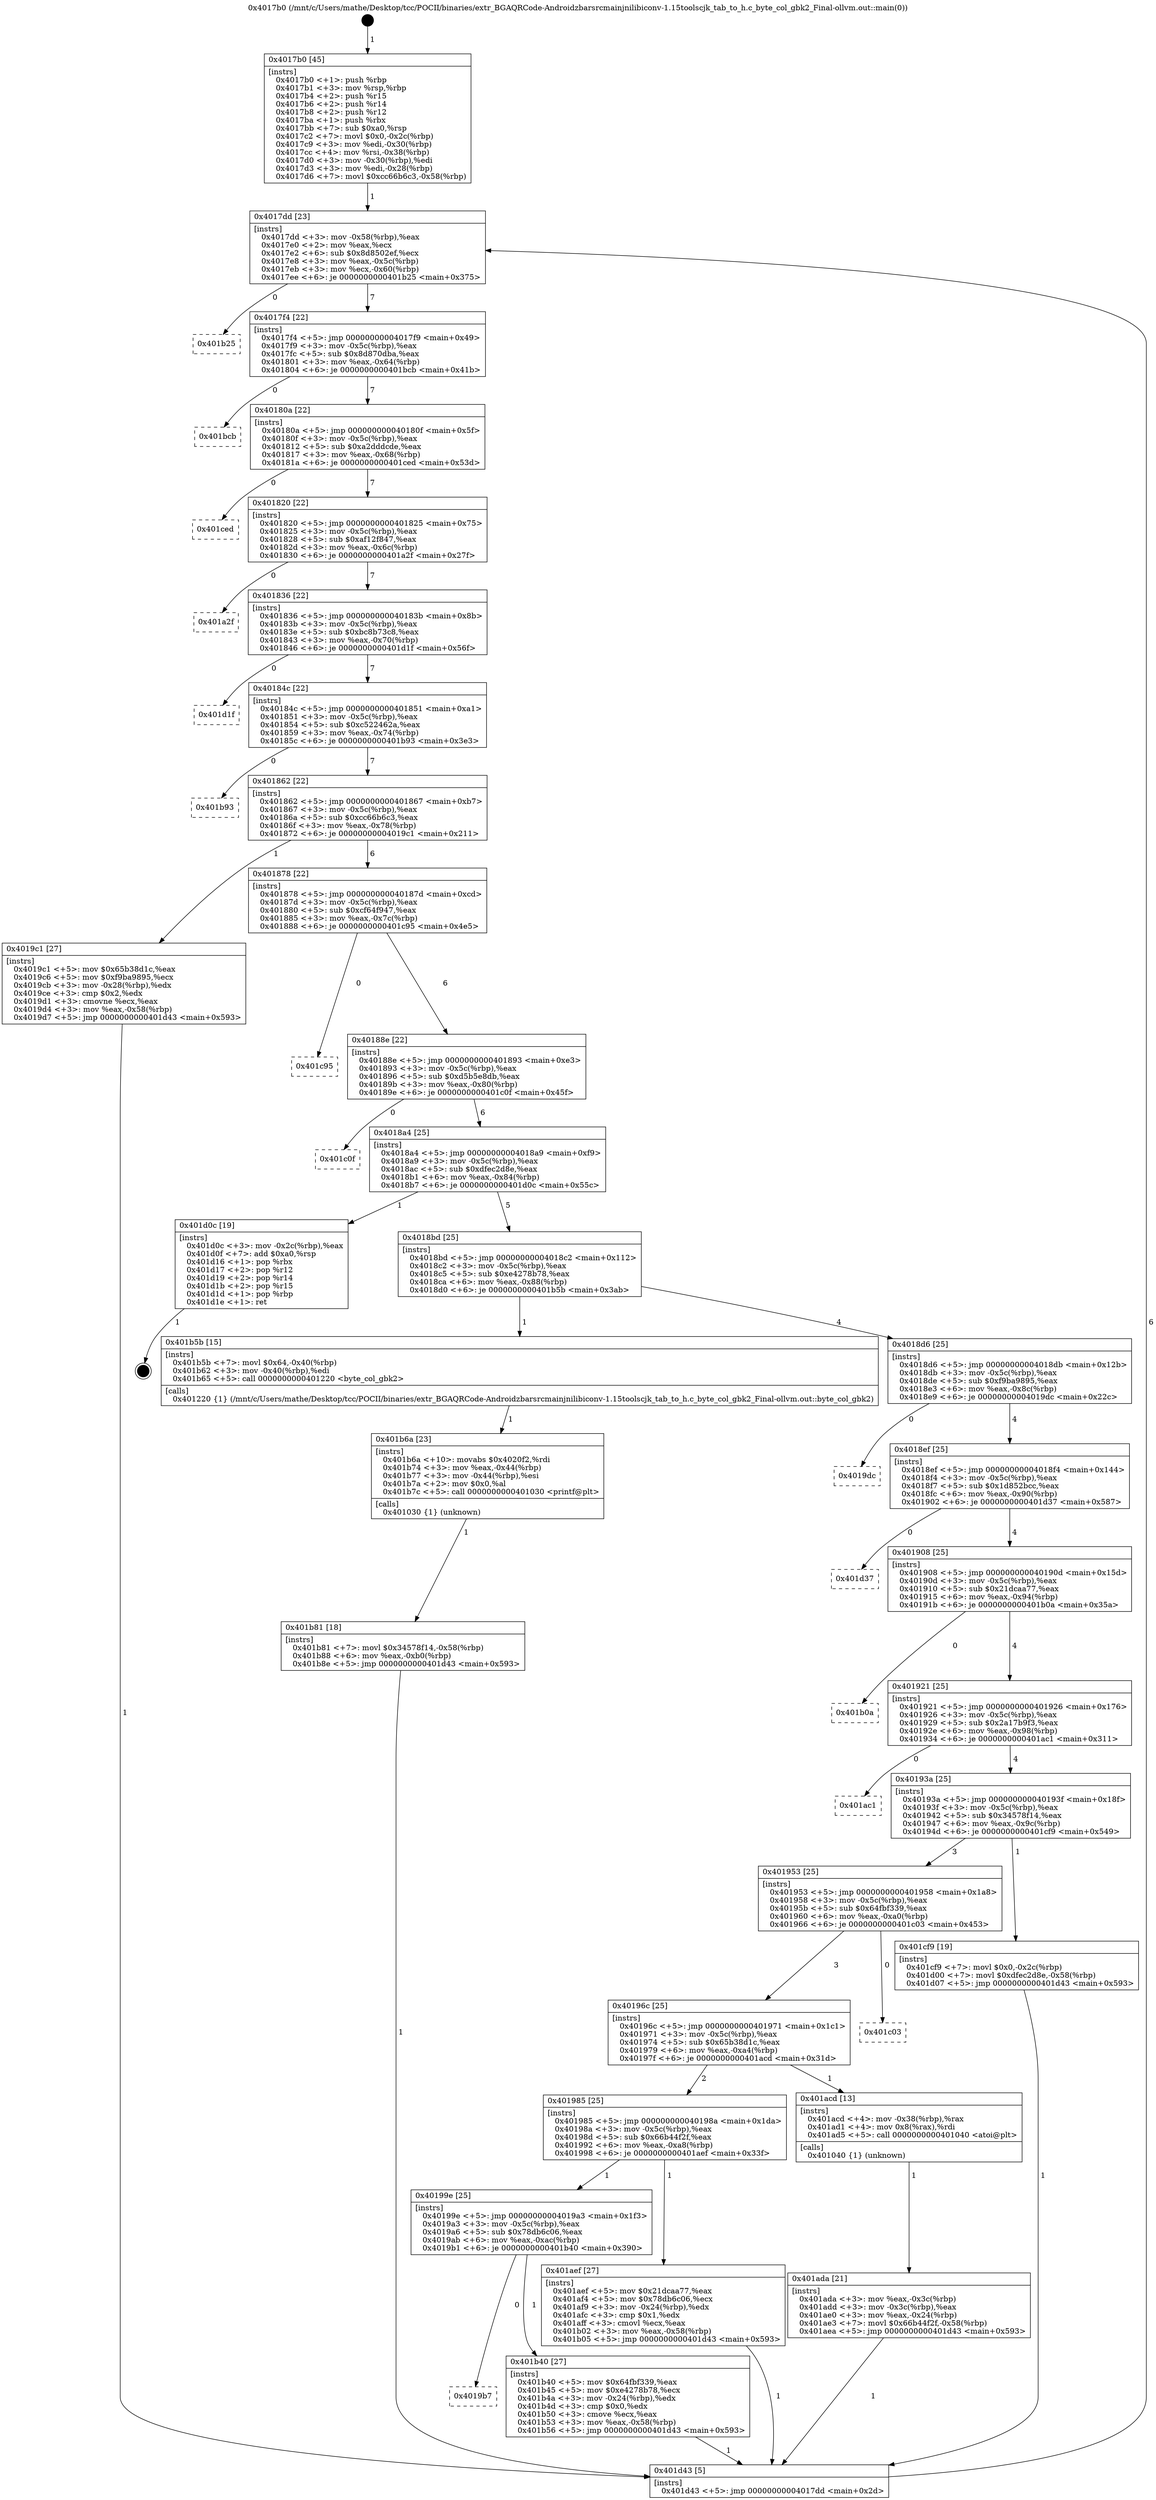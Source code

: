 digraph "0x4017b0" {
  label = "0x4017b0 (/mnt/c/Users/mathe/Desktop/tcc/POCII/binaries/extr_BGAQRCode-Androidzbarsrcmainjnilibiconv-1.15toolscjk_tab_to_h.c_byte_col_gbk2_Final-ollvm.out::main(0))"
  labelloc = "t"
  node[shape=record]

  Entry [label="",width=0.3,height=0.3,shape=circle,fillcolor=black,style=filled]
  "0x4017dd" [label="{
     0x4017dd [23]\l
     | [instrs]\l
     &nbsp;&nbsp;0x4017dd \<+3\>: mov -0x58(%rbp),%eax\l
     &nbsp;&nbsp;0x4017e0 \<+2\>: mov %eax,%ecx\l
     &nbsp;&nbsp;0x4017e2 \<+6\>: sub $0x8d8502ef,%ecx\l
     &nbsp;&nbsp;0x4017e8 \<+3\>: mov %eax,-0x5c(%rbp)\l
     &nbsp;&nbsp;0x4017eb \<+3\>: mov %ecx,-0x60(%rbp)\l
     &nbsp;&nbsp;0x4017ee \<+6\>: je 0000000000401b25 \<main+0x375\>\l
  }"]
  "0x401b25" [label="{
     0x401b25\l
  }", style=dashed]
  "0x4017f4" [label="{
     0x4017f4 [22]\l
     | [instrs]\l
     &nbsp;&nbsp;0x4017f4 \<+5\>: jmp 00000000004017f9 \<main+0x49\>\l
     &nbsp;&nbsp;0x4017f9 \<+3\>: mov -0x5c(%rbp),%eax\l
     &nbsp;&nbsp;0x4017fc \<+5\>: sub $0x8d870dba,%eax\l
     &nbsp;&nbsp;0x401801 \<+3\>: mov %eax,-0x64(%rbp)\l
     &nbsp;&nbsp;0x401804 \<+6\>: je 0000000000401bcb \<main+0x41b\>\l
  }"]
  Exit [label="",width=0.3,height=0.3,shape=circle,fillcolor=black,style=filled,peripheries=2]
  "0x401bcb" [label="{
     0x401bcb\l
  }", style=dashed]
  "0x40180a" [label="{
     0x40180a [22]\l
     | [instrs]\l
     &nbsp;&nbsp;0x40180a \<+5\>: jmp 000000000040180f \<main+0x5f\>\l
     &nbsp;&nbsp;0x40180f \<+3\>: mov -0x5c(%rbp),%eax\l
     &nbsp;&nbsp;0x401812 \<+5\>: sub $0xa2dddcde,%eax\l
     &nbsp;&nbsp;0x401817 \<+3\>: mov %eax,-0x68(%rbp)\l
     &nbsp;&nbsp;0x40181a \<+6\>: je 0000000000401ced \<main+0x53d\>\l
  }"]
  "0x401b81" [label="{
     0x401b81 [18]\l
     | [instrs]\l
     &nbsp;&nbsp;0x401b81 \<+7\>: movl $0x34578f14,-0x58(%rbp)\l
     &nbsp;&nbsp;0x401b88 \<+6\>: mov %eax,-0xb0(%rbp)\l
     &nbsp;&nbsp;0x401b8e \<+5\>: jmp 0000000000401d43 \<main+0x593\>\l
  }"]
  "0x401ced" [label="{
     0x401ced\l
  }", style=dashed]
  "0x401820" [label="{
     0x401820 [22]\l
     | [instrs]\l
     &nbsp;&nbsp;0x401820 \<+5\>: jmp 0000000000401825 \<main+0x75\>\l
     &nbsp;&nbsp;0x401825 \<+3\>: mov -0x5c(%rbp),%eax\l
     &nbsp;&nbsp;0x401828 \<+5\>: sub $0xaf12f847,%eax\l
     &nbsp;&nbsp;0x40182d \<+3\>: mov %eax,-0x6c(%rbp)\l
     &nbsp;&nbsp;0x401830 \<+6\>: je 0000000000401a2f \<main+0x27f\>\l
  }"]
  "0x401b6a" [label="{
     0x401b6a [23]\l
     | [instrs]\l
     &nbsp;&nbsp;0x401b6a \<+10\>: movabs $0x4020f2,%rdi\l
     &nbsp;&nbsp;0x401b74 \<+3\>: mov %eax,-0x44(%rbp)\l
     &nbsp;&nbsp;0x401b77 \<+3\>: mov -0x44(%rbp),%esi\l
     &nbsp;&nbsp;0x401b7a \<+2\>: mov $0x0,%al\l
     &nbsp;&nbsp;0x401b7c \<+5\>: call 0000000000401030 \<printf@plt\>\l
     | [calls]\l
     &nbsp;&nbsp;0x401030 \{1\} (unknown)\l
  }"]
  "0x401a2f" [label="{
     0x401a2f\l
  }", style=dashed]
  "0x401836" [label="{
     0x401836 [22]\l
     | [instrs]\l
     &nbsp;&nbsp;0x401836 \<+5\>: jmp 000000000040183b \<main+0x8b\>\l
     &nbsp;&nbsp;0x40183b \<+3\>: mov -0x5c(%rbp),%eax\l
     &nbsp;&nbsp;0x40183e \<+5\>: sub $0xbc8b73c8,%eax\l
     &nbsp;&nbsp;0x401843 \<+3\>: mov %eax,-0x70(%rbp)\l
     &nbsp;&nbsp;0x401846 \<+6\>: je 0000000000401d1f \<main+0x56f\>\l
  }"]
  "0x4019b7" [label="{
     0x4019b7\l
  }", style=dashed]
  "0x401d1f" [label="{
     0x401d1f\l
  }", style=dashed]
  "0x40184c" [label="{
     0x40184c [22]\l
     | [instrs]\l
     &nbsp;&nbsp;0x40184c \<+5\>: jmp 0000000000401851 \<main+0xa1\>\l
     &nbsp;&nbsp;0x401851 \<+3\>: mov -0x5c(%rbp),%eax\l
     &nbsp;&nbsp;0x401854 \<+5\>: sub $0xc522462a,%eax\l
     &nbsp;&nbsp;0x401859 \<+3\>: mov %eax,-0x74(%rbp)\l
     &nbsp;&nbsp;0x40185c \<+6\>: je 0000000000401b93 \<main+0x3e3\>\l
  }"]
  "0x401b40" [label="{
     0x401b40 [27]\l
     | [instrs]\l
     &nbsp;&nbsp;0x401b40 \<+5\>: mov $0x64fbf339,%eax\l
     &nbsp;&nbsp;0x401b45 \<+5\>: mov $0xe4278b78,%ecx\l
     &nbsp;&nbsp;0x401b4a \<+3\>: mov -0x24(%rbp),%edx\l
     &nbsp;&nbsp;0x401b4d \<+3\>: cmp $0x0,%edx\l
     &nbsp;&nbsp;0x401b50 \<+3\>: cmove %ecx,%eax\l
     &nbsp;&nbsp;0x401b53 \<+3\>: mov %eax,-0x58(%rbp)\l
     &nbsp;&nbsp;0x401b56 \<+5\>: jmp 0000000000401d43 \<main+0x593\>\l
  }"]
  "0x401b93" [label="{
     0x401b93\l
  }", style=dashed]
  "0x401862" [label="{
     0x401862 [22]\l
     | [instrs]\l
     &nbsp;&nbsp;0x401862 \<+5\>: jmp 0000000000401867 \<main+0xb7\>\l
     &nbsp;&nbsp;0x401867 \<+3\>: mov -0x5c(%rbp),%eax\l
     &nbsp;&nbsp;0x40186a \<+5\>: sub $0xcc66b6c3,%eax\l
     &nbsp;&nbsp;0x40186f \<+3\>: mov %eax,-0x78(%rbp)\l
     &nbsp;&nbsp;0x401872 \<+6\>: je 00000000004019c1 \<main+0x211\>\l
  }"]
  "0x40199e" [label="{
     0x40199e [25]\l
     | [instrs]\l
     &nbsp;&nbsp;0x40199e \<+5\>: jmp 00000000004019a3 \<main+0x1f3\>\l
     &nbsp;&nbsp;0x4019a3 \<+3\>: mov -0x5c(%rbp),%eax\l
     &nbsp;&nbsp;0x4019a6 \<+5\>: sub $0x78db6c06,%eax\l
     &nbsp;&nbsp;0x4019ab \<+6\>: mov %eax,-0xac(%rbp)\l
     &nbsp;&nbsp;0x4019b1 \<+6\>: je 0000000000401b40 \<main+0x390\>\l
  }"]
  "0x4019c1" [label="{
     0x4019c1 [27]\l
     | [instrs]\l
     &nbsp;&nbsp;0x4019c1 \<+5\>: mov $0x65b38d1c,%eax\l
     &nbsp;&nbsp;0x4019c6 \<+5\>: mov $0xf9ba9895,%ecx\l
     &nbsp;&nbsp;0x4019cb \<+3\>: mov -0x28(%rbp),%edx\l
     &nbsp;&nbsp;0x4019ce \<+3\>: cmp $0x2,%edx\l
     &nbsp;&nbsp;0x4019d1 \<+3\>: cmovne %ecx,%eax\l
     &nbsp;&nbsp;0x4019d4 \<+3\>: mov %eax,-0x58(%rbp)\l
     &nbsp;&nbsp;0x4019d7 \<+5\>: jmp 0000000000401d43 \<main+0x593\>\l
  }"]
  "0x401878" [label="{
     0x401878 [22]\l
     | [instrs]\l
     &nbsp;&nbsp;0x401878 \<+5\>: jmp 000000000040187d \<main+0xcd\>\l
     &nbsp;&nbsp;0x40187d \<+3\>: mov -0x5c(%rbp),%eax\l
     &nbsp;&nbsp;0x401880 \<+5\>: sub $0xcf64f947,%eax\l
     &nbsp;&nbsp;0x401885 \<+3\>: mov %eax,-0x7c(%rbp)\l
     &nbsp;&nbsp;0x401888 \<+6\>: je 0000000000401c95 \<main+0x4e5\>\l
  }"]
  "0x401d43" [label="{
     0x401d43 [5]\l
     | [instrs]\l
     &nbsp;&nbsp;0x401d43 \<+5\>: jmp 00000000004017dd \<main+0x2d\>\l
  }"]
  "0x4017b0" [label="{
     0x4017b0 [45]\l
     | [instrs]\l
     &nbsp;&nbsp;0x4017b0 \<+1\>: push %rbp\l
     &nbsp;&nbsp;0x4017b1 \<+3\>: mov %rsp,%rbp\l
     &nbsp;&nbsp;0x4017b4 \<+2\>: push %r15\l
     &nbsp;&nbsp;0x4017b6 \<+2\>: push %r14\l
     &nbsp;&nbsp;0x4017b8 \<+2\>: push %r12\l
     &nbsp;&nbsp;0x4017ba \<+1\>: push %rbx\l
     &nbsp;&nbsp;0x4017bb \<+7\>: sub $0xa0,%rsp\l
     &nbsp;&nbsp;0x4017c2 \<+7\>: movl $0x0,-0x2c(%rbp)\l
     &nbsp;&nbsp;0x4017c9 \<+3\>: mov %edi,-0x30(%rbp)\l
     &nbsp;&nbsp;0x4017cc \<+4\>: mov %rsi,-0x38(%rbp)\l
     &nbsp;&nbsp;0x4017d0 \<+3\>: mov -0x30(%rbp),%edi\l
     &nbsp;&nbsp;0x4017d3 \<+3\>: mov %edi,-0x28(%rbp)\l
     &nbsp;&nbsp;0x4017d6 \<+7\>: movl $0xcc66b6c3,-0x58(%rbp)\l
  }"]
  "0x401aef" [label="{
     0x401aef [27]\l
     | [instrs]\l
     &nbsp;&nbsp;0x401aef \<+5\>: mov $0x21dcaa77,%eax\l
     &nbsp;&nbsp;0x401af4 \<+5\>: mov $0x78db6c06,%ecx\l
     &nbsp;&nbsp;0x401af9 \<+3\>: mov -0x24(%rbp),%edx\l
     &nbsp;&nbsp;0x401afc \<+3\>: cmp $0x1,%edx\l
     &nbsp;&nbsp;0x401aff \<+3\>: cmovl %ecx,%eax\l
     &nbsp;&nbsp;0x401b02 \<+3\>: mov %eax,-0x58(%rbp)\l
     &nbsp;&nbsp;0x401b05 \<+5\>: jmp 0000000000401d43 \<main+0x593\>\l
  }"]
  "0x401c95" [label="{
     0x401c95\l
  }", style=dashed]
  "0x40188e" [label="{
     0x40188e [22]\l
     | [instrs]\l
     &nbsp;&nbsp;0x40188e \<+5\>: jmp 0000000000401893 \<main+0xe3\>\l
     &nbsp;&nbsp;0x401893 \<+3\>: mov -0x5c(%rbp),%eax\l
     &nbsp;&nbsp;0x401896 \<+5\>: sub $0xd5b5e8db,%eax\l
     &nbsp;&nbsp;0x40189b \<+3\>: mov %eax,-0x80(%rbp)\l
     &nbsp;&nbsp;0x40189e \<+6\>: je 0000000000401c0f \<main+0x45f\>\l
  }"]
  "0x401ada" [label="{
     0x401ada [21]\l
     | [instrs]\l
     &nbsp;&nbsp;0x401ada \<+3\>: mov %eax,-0x3c(%rbp)\l
     &nbsp;&nbsp;0x401add \<+3\>: mov -0x3c(%rbp),%eax\l
     &nbsp;&nbsp;0x401ae0 \<+3\>: mov %eax,-0x24(%rbp)\l
     &nbsp;&nbsp;0x401ae3 \<+7\>: movl $0x66b44f2f,-0x58(%rbp)\l
     &nbsp;&nbsp;0x401aea \<+5\>: jmp 0000000000401d43 \<main+0x593\>\l
  }"]
  "0x401c0f" [label="{
     0x401c0f\l
  }", style=dashed]
  "0x4018a4" [label="{
     0x4018a4 [25]\l
     | [instrs]\l
     &nbsp;&nbsp;0x4018a4 \<+5\>: jmp 00000000004018a9 \<main+0xf9\>\l
     &nbsp;&nbsp;0x4018a9 \<+3\>: mov -0x5c(%rbp),%eax\l
     &nbsp;&nbsp;0x4018ac \<+5\>: sub $0xdfec2d8e,%eax\l
     &nbsp;&nbsp;0x4018b1 \<+6\>: mov %eax,-0x84(%rbp)\l
     &nbsp;&nbsp;0x4018b7 \<+6\>: je 0000000000401d0c \<main+0x55c\>\l
  }"]
  "0x401985" [label="{
     0x401985 [25]\l
     | [instrs]\l
     &nbsp;&nbsp;0x401985 \<+5\>: jmp 000000000040198a \<main+0x1da\>\l
     &nbsp;&nbsp;0x40198a \<+3\>: mov -0x5c(%rbp),%eax\l
     &nbsp;&nbsp;0x40198d \<+5\>: sub $0x66b44f2f,%eax\l
     &nbsp;&nbsp;0x401992 \<+6\>: mov %eax,-0xa8(%rbp)\l
     &nbsp;&nbsp;0x401998 \<+6\>: je 0000000000401aef \<main+0x33f\>\l
  }"]
  "0x401d0c" [label="{
     0x401d0c [19]\l
     | [instrs]\l
     &nbsp;&nbsp;0x401d0c \<+3\>: mov -0x2c(%rbp),%eax\l
     &nbsp;&nbsp;0x401d0f \<+7\>: add $0xa0,%rsp\l
     &nbsp;&nbsp;0x401d16 \<+1\>: pop %rbx\l
     &nbsp;&nbsp;0x401d17 \<+2\>: pop %r12\l
     &nbsp;&nbsp;0x401d19 \<+2\>: pop %r14\l
     &nbsp;&nbsp;0x401d1b \<+2\>: pop %r15\l
     &nbsp;&nbsp;0x401d1d \<+1\>: pop %rbp\l
     &nbsp;&nbsp;0x401d1e \<+1\>: ret\l
  }"]
  "0x4018bd" [label="{
     0x4018bd [25]\l
     | [instrs]\l
     &nbsp;&nbsp;0x4018bd \<+5\>: jmp 00000000004018c2 \<main+0x112\>\l
     &nbsp;&nbsp;0x4018c2 \<+3\>: mov -0x5c(%rbp),%eax\l
     &nbsp;&nbsp;0x4018c5 \<+5\>: sub $0xe4278b78,%eax\l
     &nbsp;&nbsp;0x4018ca \<+6\>: mov %eax,-0x88(%rbp)\l
     &nbsp;&nbsp;0x4018d0 \<+6\>: je 0000000000401b5b \<main+0x3ab\>\l
  }"]
  "0x401acd" [label="{
     0x401acd [13]\l
     | [instrs]\l
     &nbsp;&nbsp;0x401acd \<+4\>: mov -0x38(%rbp),%rax\l
     &nbsp;&nbsp;0x401ad1 \<+4\>: mov 0x8(%rax),%rdi\l
     &nbsp;&nbsp;0x401ad5 \<+5\>: call 0000000000401040 \<atoi@plt\>\l
     | [calls]\l
     &nbsp;&nbsp;0x401040 \{1\} (unknown)\l
  }"]
  "0x401b5b" [label="{
     0x401b5b [15]\l
     | [instrs]\l
     &nbsp;&nbsp;0x401b5b \<+7\>: movl $0x64,-0x40(%rbp)\l
     &nbsp;&nbsp;0x401b62 \<+3\>: mov -0x40(%rbp),%edi\l
     &nbsp;&nbsp;0x401b65 \<+5\>: call 0000000000401220 \<byte_col_gbk2\>\l
     | [calls]\l
     &nbsp;&nbsp;0x401220 \{1\} (/mnt/c/Users/mathe/Desktop/tcc/POCII/binaries/extr_BGAQRCode-Androidzbarsrcmainjnilibiconv-1.15toolscjk_tab_to_h.c_byte_col_gbk2_Final-ollvm.out::byte_col_gbk2)\l
  }"]
  "0x4018d6" [label="{
     0x4018d6 [25]\l
     | [instrs]\l
     &nbsp;&nbsp;0x4018d6 \<+5\>: jmp 00000000004018db \<main+0x12b\>\l
     &nbsp;&nbsp;0x4018db \<+3\>: mov -0x5c(%rbp),%eax\l
     &nbsp;&nbsp;0x4018de \<+5\>: sub $0xf9ba9895,%eax\l
     &nbsp;&nbsp;0x4018e3 \<+6\>: mov %eax,-0x8c(%rbp)\l
     &nbsp;&nbsp;0x4018e9 \<+6\>: je 00000000004019dc \<main+0x22c\>\l
  }"]
  "0x40196c" [label="{
     0x40196c [25]\l
     | [instrs]\l
     &nbsp;&nbsp;0x40196c \<+5\>: jmp 0000000000401971 \<main+0x1c1\>\l
     &nbsp;&nbsp;0x401971 \<+3\>: mov -0x5c(%rbp),%eax\l
     &nbsp;&nbsp;0x401974 \<+5\>: sub $0x65b38d1c,%eax\l
     &nbsp;&nbsp;0x401979 \<+6\>: mov %eax,-0xa4(%rbp)\l
     &nbsp;&nbsp;0x40197f \<+6\>: je 0000000000401acd \<main+0x31d\>\l
  }"]
  "0x4019dc" [label="{
     0x4019dc\l
  }", style=dashed]
  "0x4018ef" [label="{
     0x4018ef [25]\l
     | [instrs]\l
     &nbsp;&nbsp;0x4018ef \<+5\>: jmp 00000000004018f4 \<main+0x144\>\l
     &nbsp;&nbsp;0x4018f4 \<+3\>: mov -0x5c(%rbp),%eax\l
     &nbsp;&nbsp;0x4018f7 \<+5\>: sub $0x1d852bcc,%eax\l
     &nbsp;&nbsp;0x4018fc \<+6\>: mov %eax,-0x90(%rbp)\l
     &nbsp;&nbsp;0x401902 \<+6\>: je 0000000000401d37 \<main+0x587\>\l
  }"]
  "0x401c03" [label="{
     0x401c03\l
  }", style=dashed]
  "0x401d37" [label="{
     0x401d37\l
  }", style=dashed]
  "0x401908" [label="{
     0x401908 [25]\l
     | [instrs]\l
     &nbsp;&nbsp;0x401908 \<+5\>: jmp 000000000040190d \<main+0x15d\>\l
     &nbsp;&nbsp;0x40190d \<+3\>: mov -0x5c(%rbp),%eax\l
     &nbsp;&nbsp;0x401910 \<+5\>: sub $0x21dcaa77,%eax\l
     &nbsp;&nbsp;0x401915 \<+6\>: mov %eax,-0x94(%rbp)\l
     &nbsp;&nbsp;0x40191b \<+6\>: je 0000000000401b0a \<main+0x35a\>\l
  }"]
  "0x401953" [label="{
     0x401953 [25]\l
     | [instrs]\l
     &nbsp;&nbsp;0x401953 \<+5\>: jmp 0000000000401958 \<main+0x1a8\>\l
     &nbsp;&nbsp;0x401958 \<+3\>: mov -0x5c(%rbp),%eax\l
     &nbsp;&nbsp;0x40195b \<+5\>: sub $0x64fbf339,%eax\l
     &nbsp;&nbsp;0x401960 \<+6\>: mov %eax,-0xa0(%rbp)\l
     &nbsp;&nbsp;0x401966 \<+6\>: je 0000000000401c03 \<main+0x453\>\l
  }"]
  "0x401b0a" [label="{
     0x401b0a\l
  }", style=dashed]
  "0x401921" [label="{
     0x401921 [25]\l
     | [instrs]\l
     &nbsp;&nbsp;0x401921 \<+5\>: jmp 0000000000401926 \<main+0x176\>\l
     &nbsp;&nbsp;0x401926 \<+3\>: mov -0x5c(%rbp),%eax\l
     &nbsp;&nbsp;0x401929 \<+5\>: sub $0x2a17b9f3,%eax\l
     &nbsp;&nbsp;0x40192e \<+6\>: mov %eax,-0x98(%rbp)\l
     &nbsp;&nbsp;0x401934 \<+6\>: je 0000000000401ac1 \<main+0x311\>\l
  }"]
  "0x401cf9" [label="{
     0x401cf9 [19]\l
     | [instrs]\l
     &nbsp;&nbsp;0x401cf9 \<+7\>: movl $0x0,-0x2c(%rbp)\l
     &nbsp;&nbsp;0x401d00 \<+7\>: movl $0xdfec2d8e,-0x58(%rbp)\l
     &nbsp;&nbsp;0x401d07 \<+5\>: jmp 0000000000401d43 \<main+0x593\>\l
  }"]
  "0x401ac1" [label="{
     0x401ac1\l
  }", style=dashed]
  "0x40193a" [label="{
     0x40193a [25]\l
     | [instrs]\l
     &nbsp;&nbsp;0x40193a \<+5\>: jmp 000000000040193f \<main+0x18f\>\l
     &nbsp;&nbsp;0x40193f \<+3\>: mov -0x5c(%rbp),%eax\l
     &nbsp;&nbsp;0x401942 \<+5\>: sub $0x34578f14,%eax\l
     &nbsp;&nbsp;0x401947 \<+6\>: mov %eax,-0x9c(%rbp)\l
     &nbsp;&nbsp;0x40194d \<+6\>: je 0000000000401cf9 \<main+0x549\>\l
  }"]
  Entry -> "0x4017b0" [label=" 1"]
  "0x4017dd" -> "0x401b25" [label=" 0"]
  "0x4017dd" -> "0x4017f4" [label=" 7"]
  "0x401d0c" -> Exit [label=" 1"]
  "0x4017f4" -> "0x401bcb" [label=" 0"]
  "0x4017f4" -> "0x40180a" [label=" 7"]
  "0x401cf9" -> "0x401d43" [label=" 1"]
  "0x40180a" -> "0x401ced" [label=" 0"]
  "0x40180a" -> "0x401820" [label=" 7"]
  "0x401b81" -> "0x401d43" [label=" 1"]
  "0x401820" -> "0x401a2f" [label=" 0"]
  "0x401820" -> "0x401836" [label=" 7"]
  "0x401b6a" -> "0x401b81" [label=" 1"]
  "0x401836" -> "0x401d1f" [label=" 0"]
  "0x401836" -> "0x40184c" [label=" 7"]
  "0x401b5b" -> "0x401b6a" [label=" 1"]
  "0x40184c" -> "0x401b93" [label=" 0"]
  "0x40184c" -> "0x401862" [label=" 7"]
  "0x401b40" -> "0x401d43" [label=" 1"]
  "0x401862" -> "0x4019c1" [label=" 1"]
  "0x401862" -> "0x401878" [label=" 6"]
  "0x4019c1" -> "0x401d43" [label=" 1"]
  "0x4017b0" -> "0x4017dd" [label=" 1"]
  "0x401d43" -> "0x4017dd" [label=" 6"]
  "0x40199e" -> "0x401b40" [label=" 1"]
  "0x401878" -> "0x401c95" [label=" 0"]
  "0x401878" -> "0x40188e" [label=" 6"]
  "0x40199e" -> "0x4019b7" [label=" 0"]
  "0x40188e" -> "0x401c0f" [label=" 0"]
  "0x40188e" -> "0x4018a4" [label=" 6"]
  "0x401985" -> "0x40199e" [label=" 1"]
  "0x4018a4" -> "0x401d0c" [label=" 1"]
  "0x4018a4" -> "0x4018bd" [label=" 5"]
  "0x401985" -> "0x401aef" [label=" 1"]
  "0x4018bd" -> "0x401b5b" [label=" 1"]
  "0x4018bd" -> "0x4018d6" [label=" 4"]
  "0x401aef" -> "0x401d43" [label=" 1"]
  "0x4018d6" -> "0x4019dc" [label=" 0"]
  "0x4018d6" -> "0x4018ef" [label=" 4"]
  "0x401acd" -> "0x401ada" [label=" 1"]
  "0x4018ef" -> "0x401d37" [label=" 0"]
  "0x4018ef" -> "0x401908" [label=" 4"]
  "0x40196c" -> "0x401985" [label=" 2"]
  "0x401908" -> "0x401b0a" [label=" 0"]
  "0x401908" -> "0x401921" [label=" 4"]
  "0x401ada" -> "0x401d43" [label=" 1"]
  "0x401921" -> "0x401ac1" [label=" 0"]
  "0x401921" -> "0x40193a" [label=" 4"]
  "0x401953" -> "0x40196c" [label=" 3"]
  "0x40193a" -> "0x401cf9" [label=" 1"]
  "0x40193a" -> "0x401953" [label=" 3"]
  "0x40196c" -> "0x401acd" [label=" 1"]
  "0x401953" -> "0x401c03" [label=" 0"]
}
